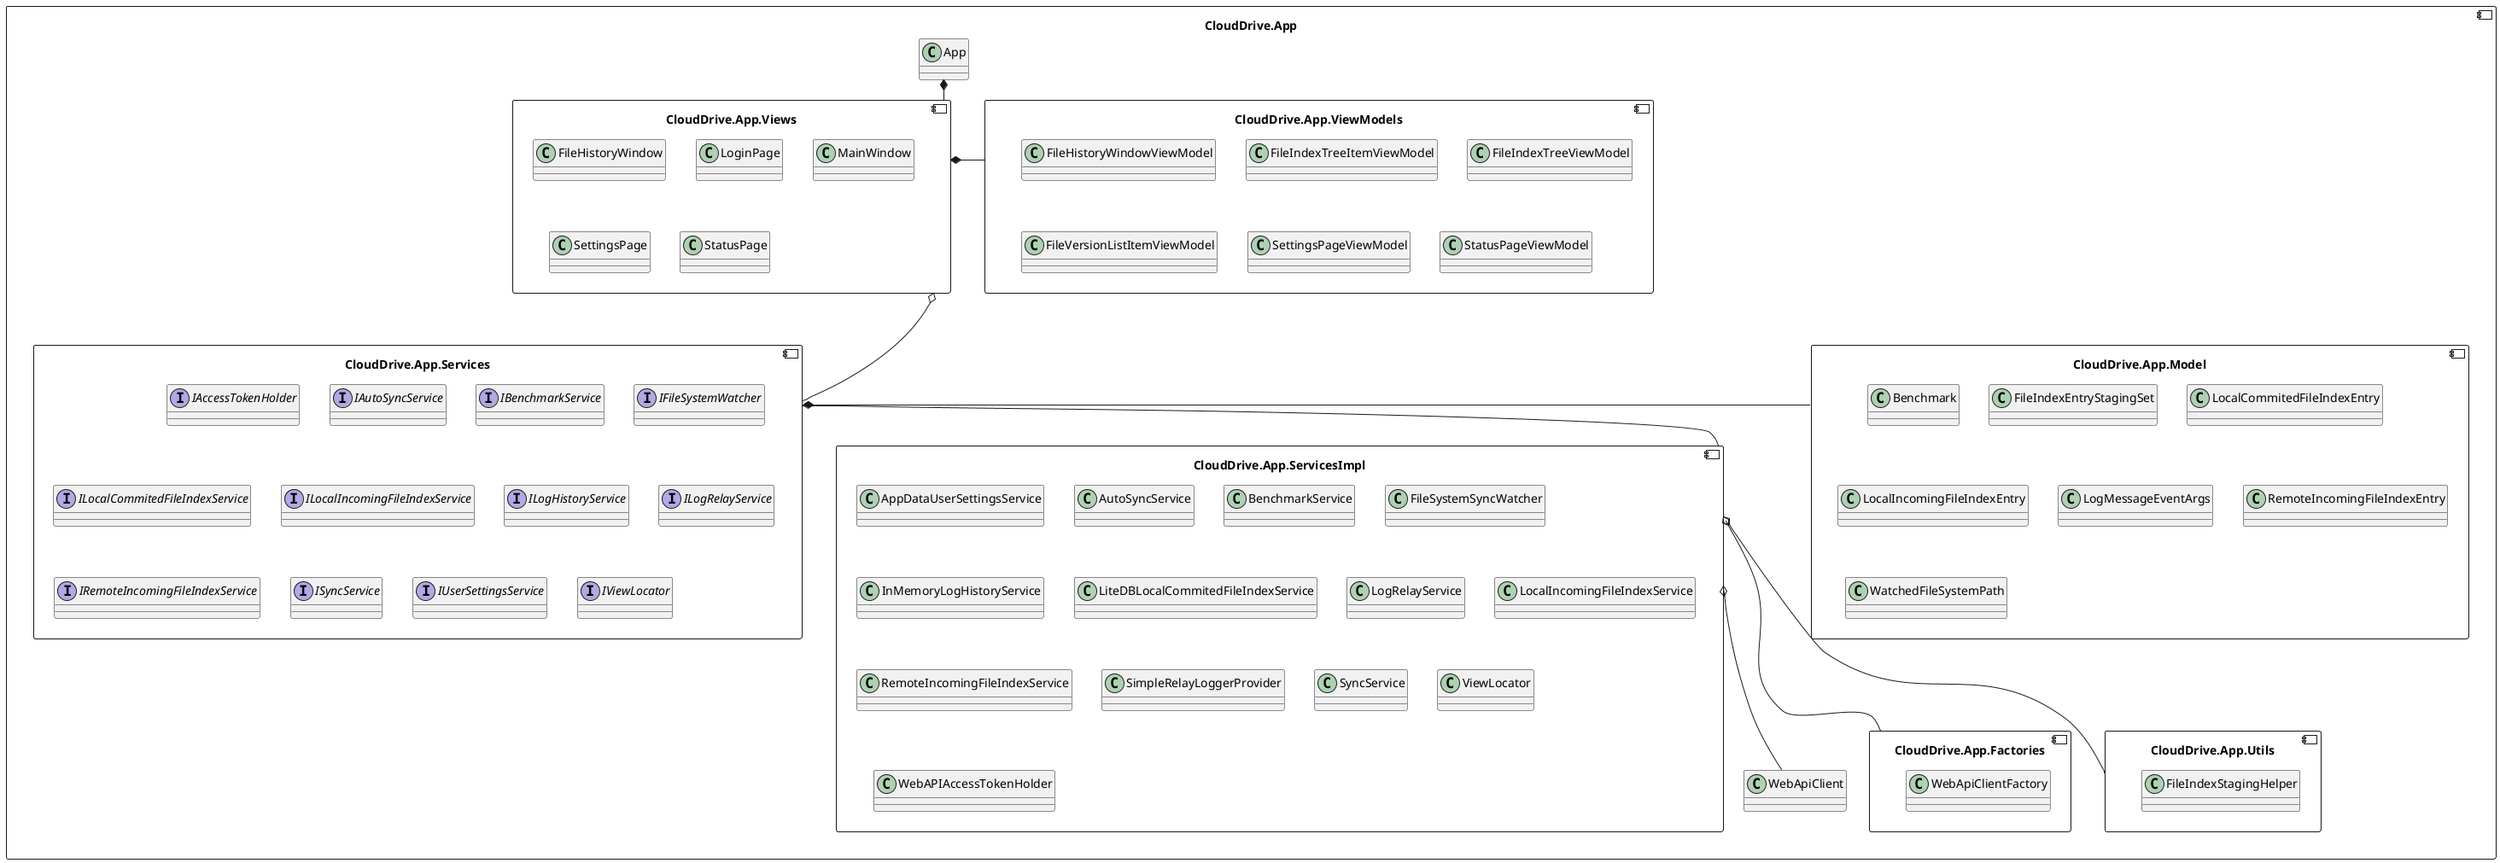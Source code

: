@startuml client-components

set namespaceSeparator none

component "CloudDrive.App" {
    component "CloudDrive.App.Factories" {
        class WebApiClientFactory {}
    }

    component "CloudDrive.App.Model" {
        class Benchmark {}
        class FileIndexEntryStagingSet {}
        class LocalCommitedFileIndexEntry {}
        class LocalIncomingFileIndexEntry {}
        class LogMessageEventArgs {}
        class RemoteIncomingFileIndexEntry {}
        class WatchedFileSystemPath {}
    }

    component "CloudDrive.App.Services" {
        interface IAccessTokenHolder {}
        interface IAutoSyncService {}
        interface IBenchmarkService {}
        interface IFileSystemWatcher {}
        interface ILocalCommitedFileIndexService {}
        interface ILocalIncomingFileIndexService {}
        interface ILogHistoryService {}
        interface ILogRelayService {}
        interface IRemoteIncomingFileIndexService {}
        interface ISyncService {}
        interface IUserSettingsService {}
        interface IViewLocator {}
    }

    component "CloudDrive.App.ServicesImpl" {
        class AppDataUserSettingsService {}
        class AutoSyncService {}
        class BenchmarkService {}
        class FileSystemSyncWatcher {}
        class InMemoryLogHistoryService {}
        class LiteDBLocalCommitedFileIndexService {}
        class LogRelayService {}
        class LocalIncomingFileIndexService {}
        class RemoteIncomingFileIndexService {}
        class SimpleRelayLoggerProvider {}
        class SyncService {}
        class ViewLocator {}
        class WebAPIAccessTokenHolder {}
    }

    component "CloudDrive.App.Utils" {
        class FileIndexStagingHelper {}
    }

    component "CloudDrive.App.ViewModels" {
        class FileHistoryWindowViewModel {}
        class FileIndexTreeItemViewModel {}
        class FileIndexTreeViewModel {}
        class FileVersionListItemViewModel {}
        class SettingsPageViewModel {}
        class StatusPageViewModel {}
    }

    component "CloudDrive.App.Views" {
        class FileHistoryWindow {}
        class LoginPage {}
        class MainWindow {}
        class SettingsPage {}
        class StatusPage {}
    }

    class WebApiClient {}

    class App {}
}

App *-- "CloudDrive.App.Views"
' App *-- "CloudDrive.App.Services"
"CloudDrive.App.Views" *-right- "CloudDrive.App.ViewModels"
"CloudDrive.App.Views" o--down-- "CloudDrive.App.Services"
"CloudDrive.App.Services" -- "CloudDrive.App.ServicesImpl"
"CloudDrive.App.Services" *-----right-- "CloudDrive.App.Model"
"CloudDrive.App.ServicesImpl" o--down-- WebApiClient
"CloudDrive.App.ServicesImpl" o--down-- "CloudDrive.App.Utils"
"CloudDrive.App.ServicesImpl" o--down-- "CloudDrive.App.Factories"

@enduml